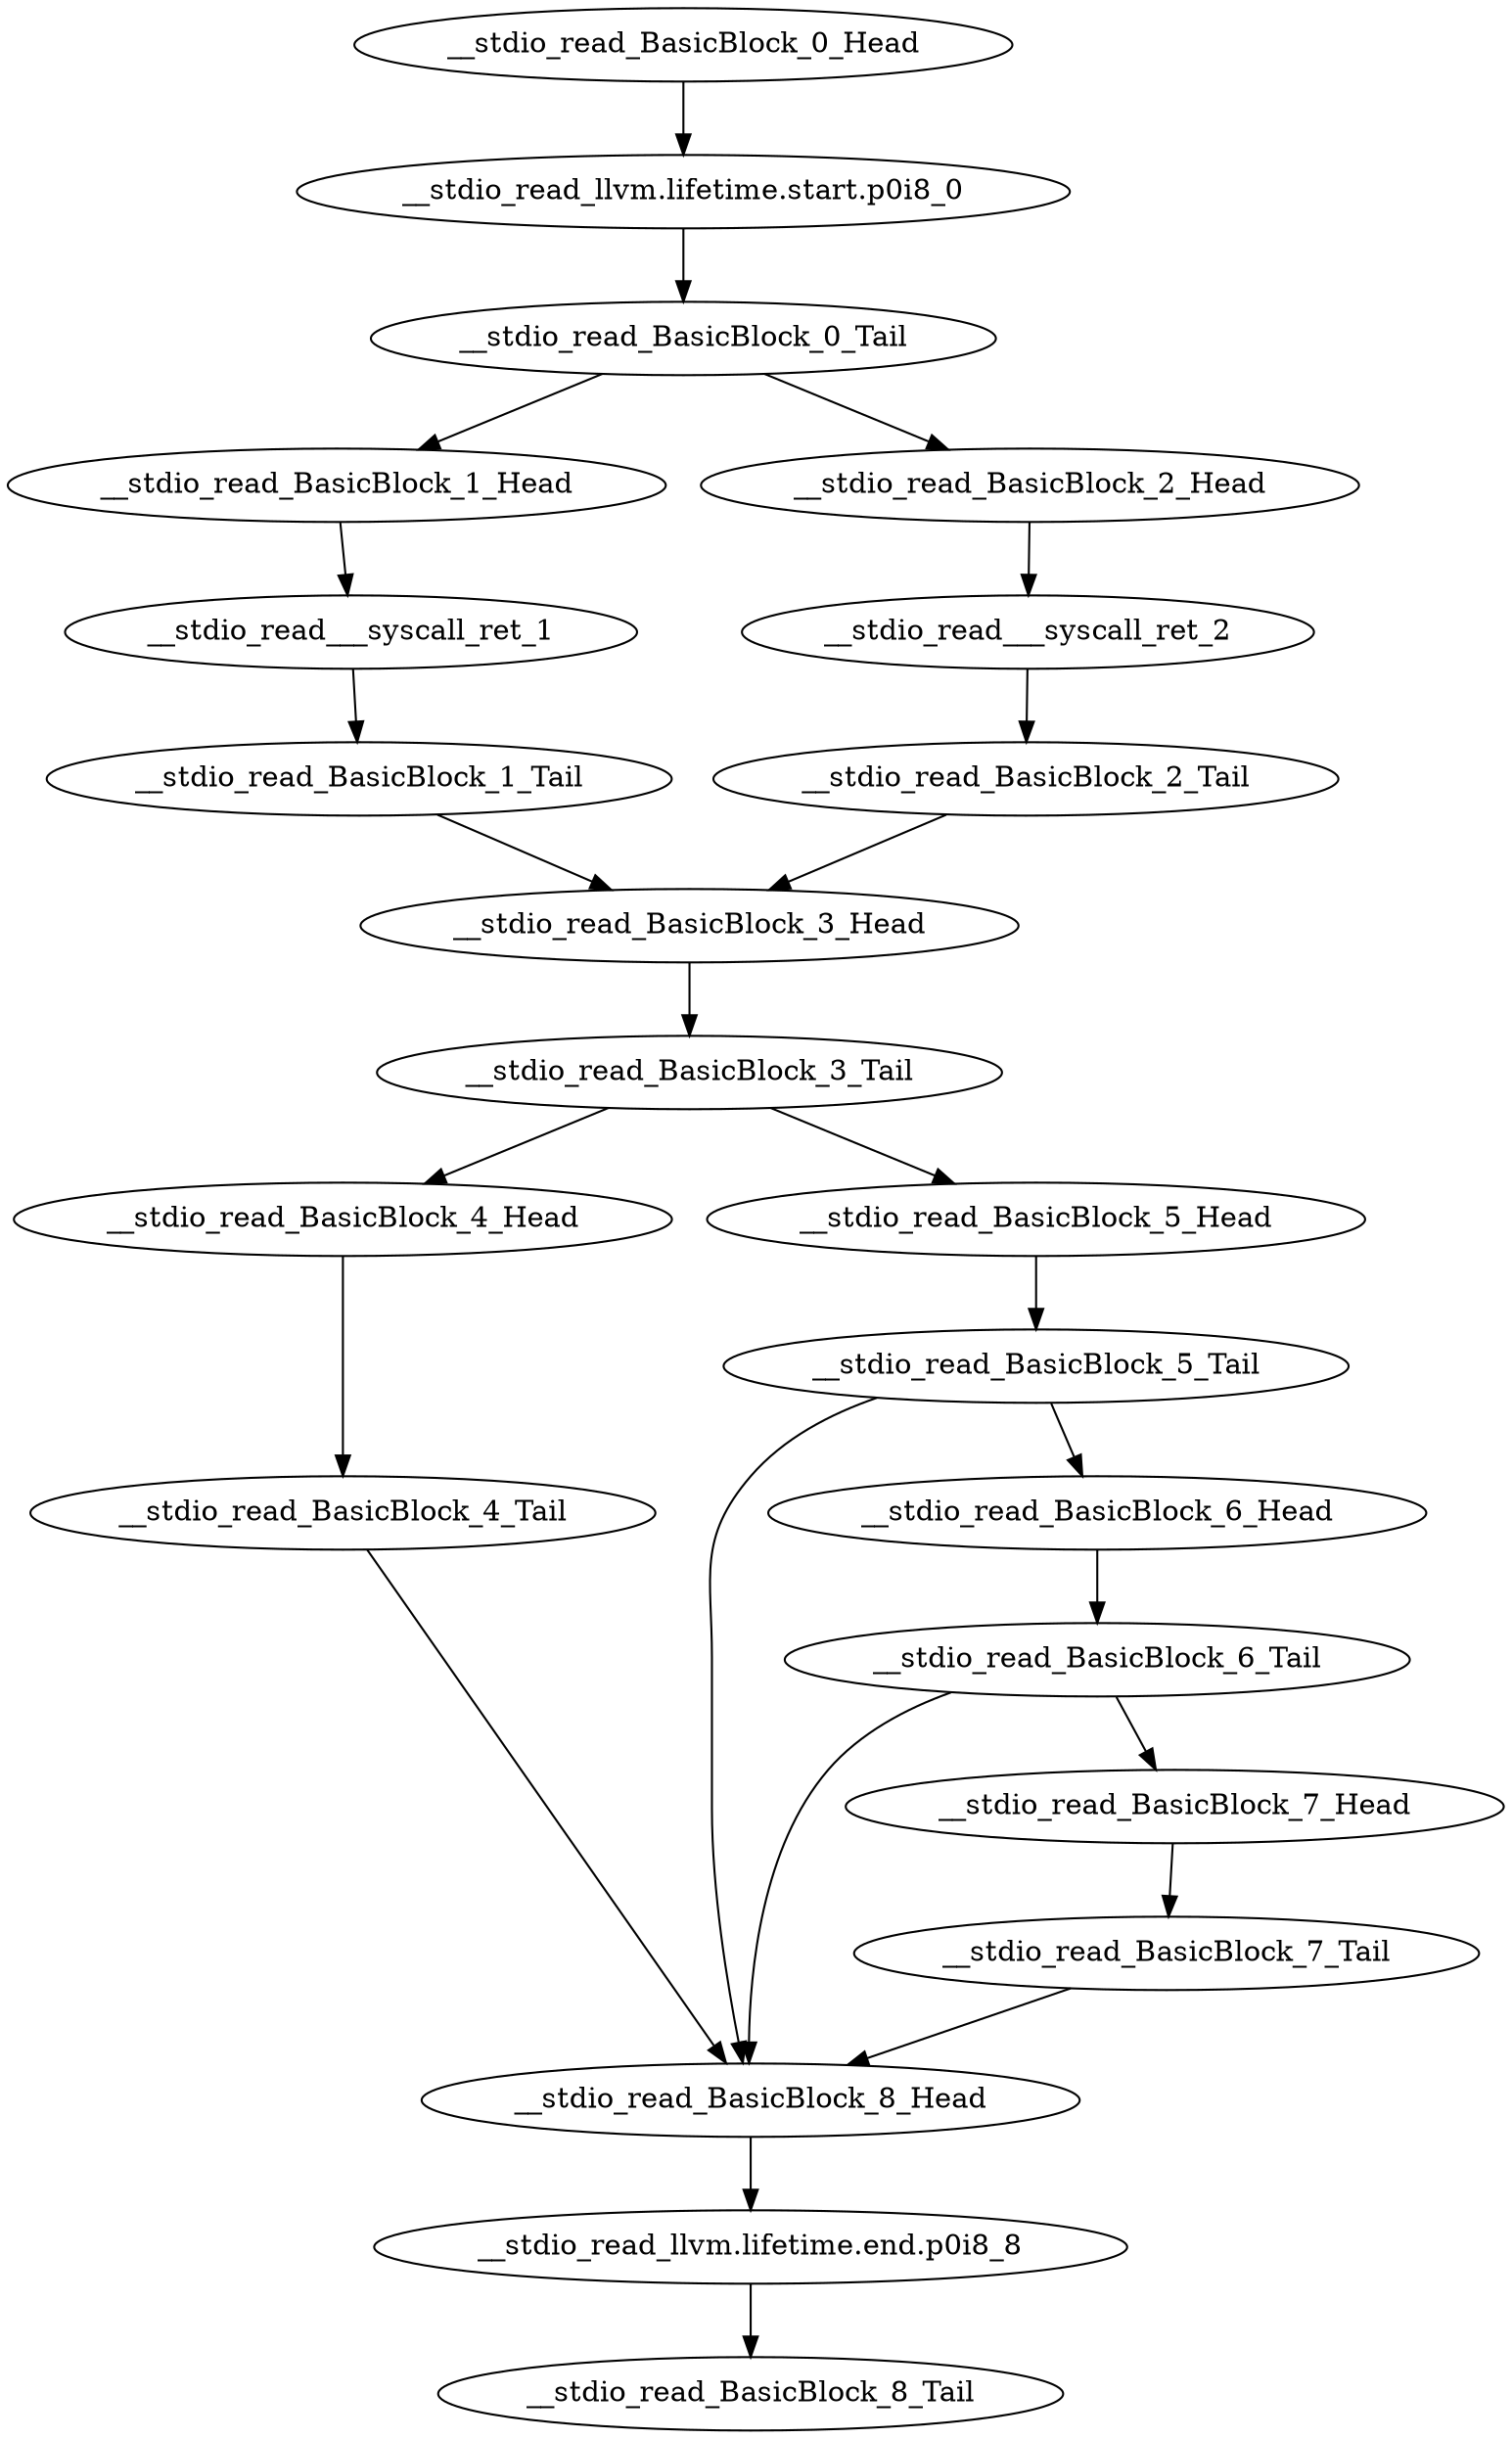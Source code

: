 digraph G {
    "__stdio_read_BasicBlock_1_Head" -> "__stdio_read___syscall_ret_1"
    "__stdio_read___syscall_ret_1" -> "__stdio_read_BasicBlock_1_Tail"
    "__stdio_read_BasicBlock_1_Tail" -> "__stdio_read_BasicBlock_3_Head"
    "__stdio_read_BasicBlock_2_Head" -> "__stdio_read___syscall_ret_2"
    "__stdio_read___syscall_ret_2" -> "__stdio_read_BasicBlock_2_Tail"
    "__stdio_read_BasicBlock_2_Tail" -> "__stdio_read_BasicBlock_3_Head"
    "__stdio_read_BasicBlock_3_Head" -> "__stdio_read_BasicBlock_3_Tail"
    "__stdio_read_BasicBlock_3_Tail" -> "__stdio_read_BasicBlock_4_Head"
    "__stdio_read_BasicBlock_3_Tail" -> "__stdio_read_BasicBlock_5_Head"
    "__stdio_read_BasicBlock_4_Head" -> "__stdio_read_BasicBlock_4_Tail"
    "__stdio_read_BasicBlock_4_Tail" -> "__stdio_read_BasicBlock_8_Head"
    "__stdio_read_BasicBlock_5_Head" -> "__stdio_read_BasicBlock_5_Tail"
    "__stdio_read_BasicBlock_5_Tail" -> "__stdio_read_BasicBlock_6_Head"
    "__stdio_read_BasicBlock_5_Tail" -> "__stdio_read_BasicBlock_8_Head"
    "__stdio_read_BasicBlock_6_Head" -> "__stdio_read_BasicBlock_6_Tail"
    "__stdio_read_BasicBlock_6_Tail" -> "__stdio_read_BasicBlock_7_Head"
    "__stdio_read_BasicBlock_6_Tail" -> "__stdio_read_BasicBlock_8_Head"
    "__stdio_read_BasicBlock_7_Head" -> "__stdio_read_BasicBlock_7_Tail"
    "__stdio_read_BasicBlock_7_Tail" -> "__stdio_read_BasicBlock_8_Head"
    "__stdio_read_BasicBlock_8_Head" -> "__stdio_read_llvm.lifetime.end.p0i8_8"
    "__stdio_read_llvm.lifetime.end.p0i8_8" -> "__stdio_read_BasicBlock_8_Tail"
    "__stdio_read_BasicBlock_0_Head" -> "__stdio_read_llvm.lifetime.start.p0i8_0"
    "__stdio_read_llvm.lifetime.start.p0i8_0" -> "__stdio_read_BasicBlock_0_Tail"
    "__stdio_read_BasicBlock_0_Tail" -> "__stdio_read_BasicBlock_1_Head"
    "__stdio_read_BasicBlock_0_Tail" -> "__stdio_read_BasicBlock_2_Head"
}
